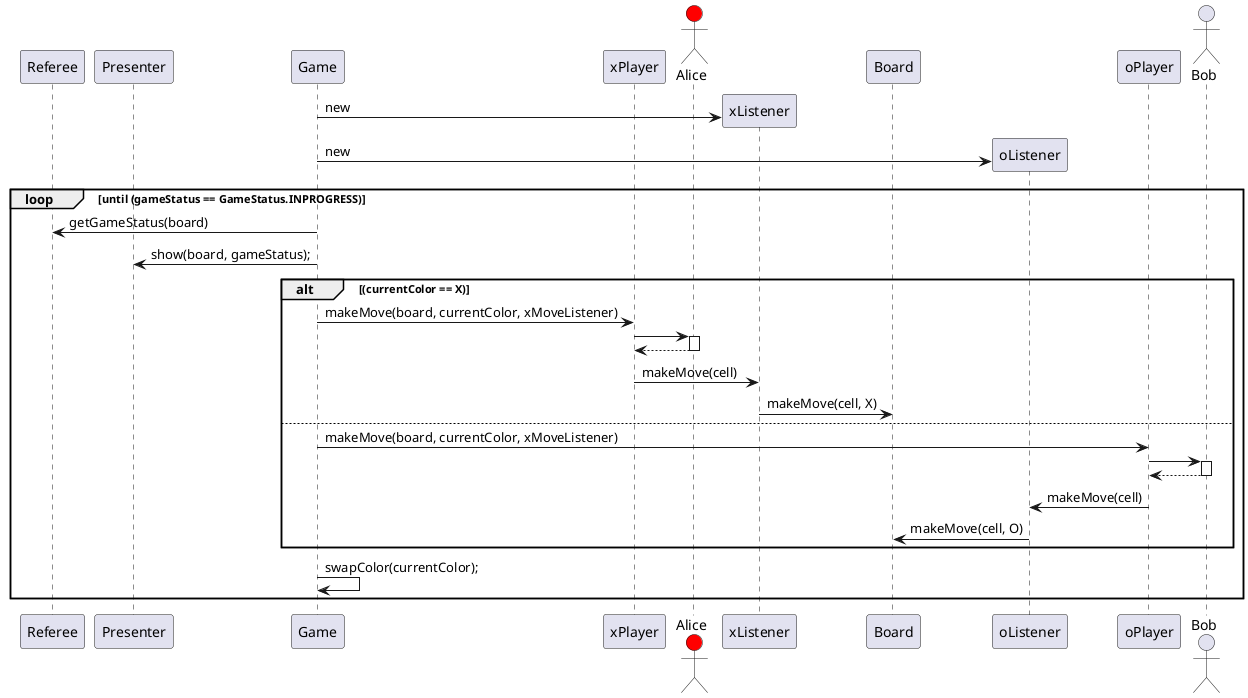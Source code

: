 @startuml

participant Referee
participant Presenter

participant Game


participant xPlayer
actor Alice #red
participant xListener

participant Board

participant oListener
participant oPlayer
actor Bob


create xListener 
Game -> xListener : new

create oListener 
Game -> oListener : new


loop until (gameStatus == GameStatus.INPROGRESS)

Game -> Referee : getGameStatus(board)
Game -> Presenter : show(board, gameStatus);


	alt (currentColor == X)
		Game -> xPlayer : makeMove(board, currentColor, xMoveListener)
		xPlayer -> Alice
		activate Alice
		Alice --> xPlayer
		deactivate Alice
		xPlayer -> xListener : makeMove(cell)
		xListener -> Board : makeMove(cell, X)
				
	else 
		Game -> oPlayer : makeMove(board, currentColor, xMoveListener)
		oPlayer -> Bob
		activate Bob
		Bob --> oPlayer
		deactivate Bob
		oPlayer -> oListener : makeMove(cell)
		oListener -> Board : makeMove(cell, O)
		
		
	end
	Game -> Game : swapColor(currentColor);
end

@enduml